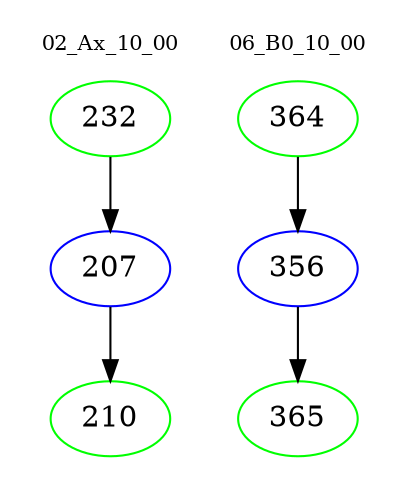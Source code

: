 digraph{
subgraph cluster_0 {
color = white
label = "02_Ax_10_00";
fontsize=10;
T0_232 [label="232", color="green"]
T0_232 -> T0_207 [color="black"]
T0_207 [label="207", color="blue"]
T0_207 -> T0_210 [color="black"]
T0_210 [label="210", color="green"]
}
subgraph cluster_1 {
color = white
label = "06_B0_10_00";
fontsize=10;
T1_364 [label="364", color="green"]
T1_364 -> T1_356 [color="black"]
T1_356 [label="356", color="blue"]
T1_356 -> T1_365 [color="black"]
T1_365 [label="365", color="green"]
}
}
